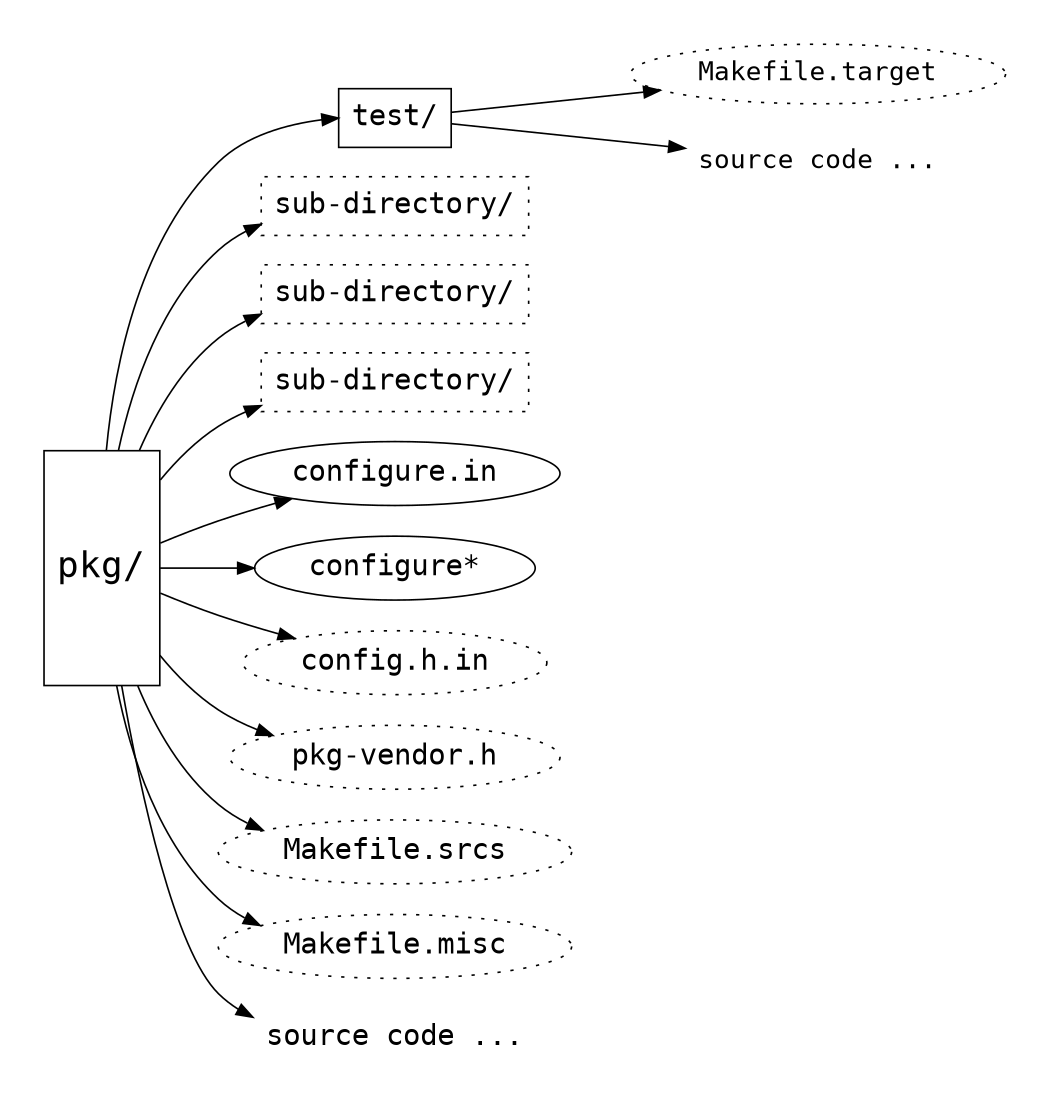 /* Time-stamp: <99/02/10 16:39:30 tme> */

digraph pkg {
  /* graph attributes */
    center=1;
    margin=".25,.25";
    size="6.5,9";
    rankdir=LR;

    node [fontname=Courier, fontsize=22];
    
  /* draco package */

    package [shape=box, label="pkg/", height=2];

  /* subdirectories in package */

    node [fontsize=18];
    
    node [shape=box];
    test [label="test/"];
    sub1 [label="sub-directory/", style=dotted];
    sub2 [label="sub-directory/", style=dotted];
    sub3 [label="sub-directory/", style=dotted];

  /* files */
    node [shape=ellipse];
    confin [label="configure.in"];
    conf [label="configure*"];

    node [style=dotted];
    config [label="config.h.in"];
    pkgin [label="pkg-vendor.h"];
    msrc [label="Makefile.srcs"];
    mmisc [label="Makefile.misc"];

    code [label="source code ...", shape=plaintext];

    mtar [label="Makefile.target", fontsize=16];
    tcode [label="source code ...", fontsize=16, shape=plaintext];

  /* tree */
    
    package -> {test sub1 sub2 sub3 confin conf config pkgin code msrc
		    mmisc};
    test -> {mtar tcode};
    
}
